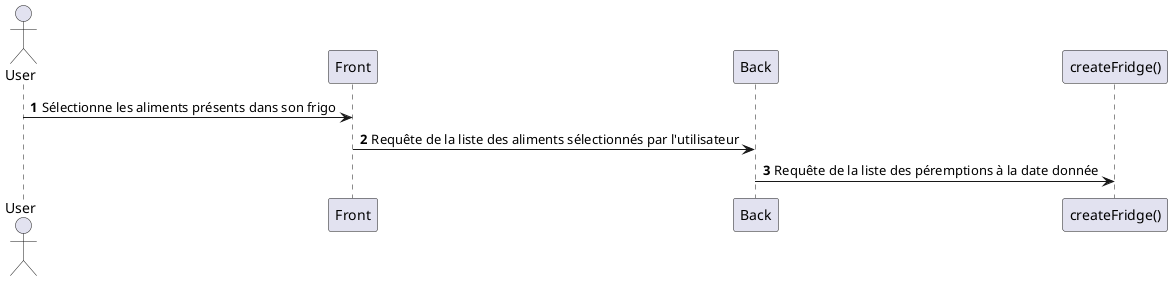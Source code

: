 @startuml
autonumber
actor User
User -> Front: Sélectionne les aliments présents dans son frigo
Front -> Back: Requête de la liste des aliments sélectionnés par l'utilisateur
Back -> "createFridge()": Requête de la liste des péremptions à la date donnée
@enduml
